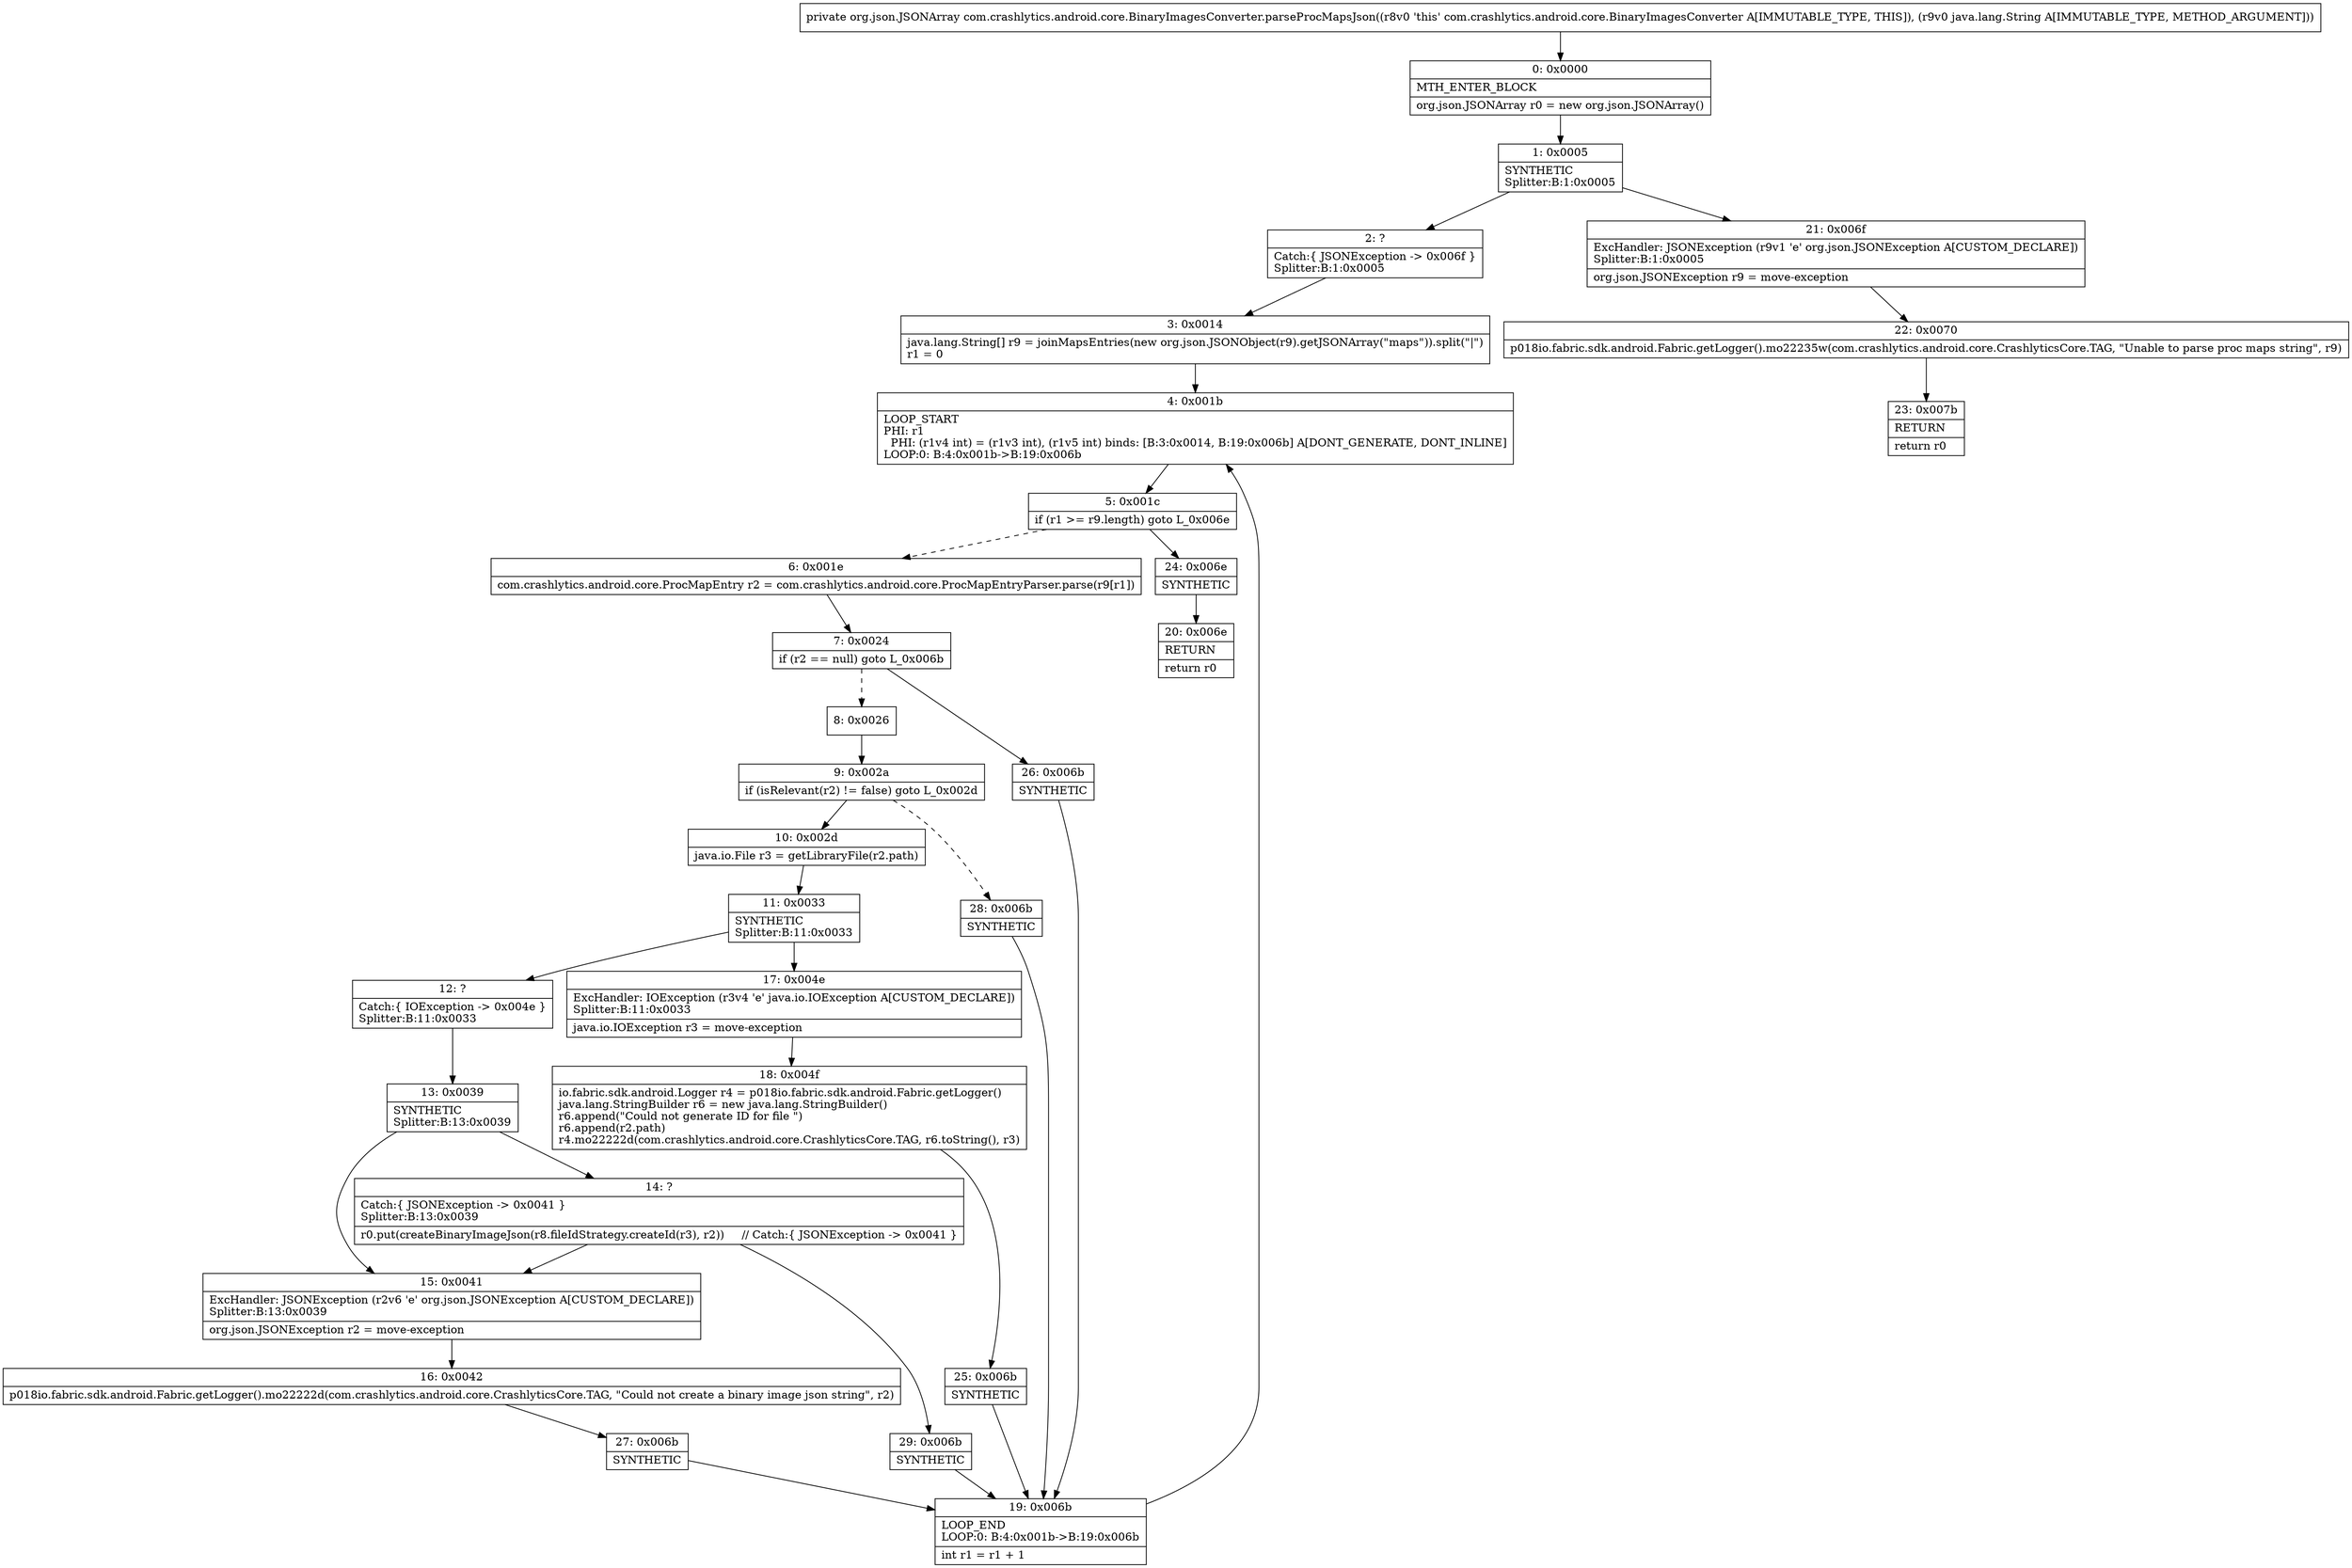 digraph "CFG forcom.crashlytics.android.core.BinaryImagesConverter.parseProcMapsJson(Ljava\/lang\/String;)Lorg\/json\/JSONArray;" {
Node_0 [shape=record,label="{0\:\ 0x0000|MTH_ENTER_BLOCK\l|org.json.JSONArray r0 = new org.json.JSONArray()\l}"];
Node_1 [shape=record,label="{1\:\ 0x0005|SYNTHETIC\lSplitter:B:1:0x0005\l}"];
Node_2 [shape=record,label="{2\:\ ?|Catch:\{ JSONException \-\> 0x006f \}\lSplitter:B:1:0x0005\l}"];
Node_3 [shape=record,label="{3\:\ 0x0014|java.lang.String[] r9 = joinMapsEntries(new org.json.JSONObject(r9).getJSONArray(\"maps\")).split(\"\|\")\lr1 = 0\l}"];
Node_4 [shape=record,label="{4\:\ 0x001b|LOOP_START\lPHI: r1 \l  PHI: (r1v4 int) = (r1v3 int), (r1v5 int) binds: [B:3:0x0014, B:19:0x006b] A[DONT_GENERATE, DONT_INLINE]\lLOOP:0: B:4:0x001b\-\>B:19:0x006b\l}"];
Node_5 [shape=record,label="{5\:\ 0x001c|if (r1 \>= r9.length) goto L_0x006e\l}"];
Node_6 [shape=record,label="{6\:\ 0x001e|com.crashlytics.android.core.ProcMapEntry r2 = com.crashlytics.android.core.ProcMapEntryParser.parse(r9[r1])\l}"];
Node_7 [shape=record,label="{7\:\ 0x0024|if (r2 == null) goto L_0x006b\l}"];
Node_8 [shape=record,label="{8\:\ 0x0026}"];
Node_9 [shape=record,label="{9\:\ 0x002a|if (isRelevant(r2) != false) goto L_0x002d\l}"];
Node_10 [shape=record,label="{10\:\ 0x002d|java.io.File r3 = getLibraryFile(r2.path)\l}"];
Node_11 [shape=record,label="{11\:\ 0x0033|SYNTHETIC\lSplitter:B:11:0x0033\l}"];
Node_12 [shape=record,label="{12\:\ ?|Catch:\{ IOException \-\> 0x004e \}\lSplitter:B:11:0x0033\l}"];
Node_13 [shape=record,label="{13\:\ 0x0039|SYNTHETIC\lSplitter:B:13:0x0039\l}"];
Node_14 [shape=record,label="{14\:\ ?|Catch:\{ JSONException \-\> 0x0041 \}\lSplitter:B:13:0x0039\l|r0.put(createBinaryImageJson(r8.fileIdStrategy.createId(r3), r2))     \/\/ Catch:\{ JSONException \-\> 0x0041 \}\l}"];
Node_15 [shape=record,label="{15\:\ 0x0041|ExcHandler: JSONException (r2v6 'e' org.json.JSONException A[CUSTOM_DECLARE])\lSplitter:B:13:0x0039\l|org.json.JSONException r2 = move\-exception\l}"];
Node_16 [shape=record,label="{16\:\ 0x0042|p018io.fabric.sdk.android.Fabric.getLogger().mo22222d(com.crashlytics.android.core.CrashlyticsCore.TAG, \"Could not create a binary image json string\", r2)\l}"];
Node_17 [shape=record,label="{17\:\ 0x004e|ExcHandler: IOException (r3v4 'e' java.io.IOException A[CUSTOM_DECLARE])\lSplitter:B:11:0x0033\l|java.io.IOException r3 = move\-exception\l}"];
Node_18 [shape=record,label="{18\:\ 0x004f|io.fabric.sdk.android.Logger r4 = p018io.fabric.sdk.android.Fabric.getLogger()\ljava.lang.StringBuilder r6 = new java.lang.StringBuilder()\lr6.append(\"Could not generate ID for file \")\lr6.append(r2.path)\lr4.mo22222d(com.crashlytics.android.core.CrashlyticsCore.TAG, r6.toString(), r3)\l}"];
Node_19 [shape=record,label="{19\:\ 0x006b|LOOP_END\lLOOP:0: B:4:0x001b\-\>B:19:0x006b\l|int r1 = r1 + 1\l}"];
Node_20 [shape=record,label="{20\:\ 0x006e|RETURN\l|return r0\l}"];
Node_21 [shape=record,label="{21\:\ 0x006f|ExcHandler: JSONException (r9v1 'e' org.json.JSONException A[CUSTOM_DECLARE])\lSplitter:B:1:0x0005\l|org.json.JSONException r9 = move\-exception\l}"];
Node_22 [shape=record,label="{22\:\ 0x0070|p018io.fabric.sdk.android.Fabric.getLogger().mo22235w(com.crashlytics.android.core.CrashlyticsCore.TAG, \"Unable to parse proc maps string\", r9)\l}"];
Node_23 [shape=record,label="{23\:\ 0x007b|RETURN\l|return r0\l}"];
Node_24 [shape=record,label="{24\:\ 0x006e|SYNTHETIC\l}"];
Node_25 [shape=record,label="{25\:\ 0x006b|SYNTHETIC\l}"];
Node_26 [shape=record,label="{26\:\ 0x006b|SYNTHETIC\l}"];
Node_27 [shape=record,label="{27\:\ 0x006b|SYNTHETIC\l}"];
Node_28 [shape=record,label="{28\:\ 0x006b|SYNTHETIC\l}"];
Node_29 [shape=record,label="{29\:\ 0x006b|SYNTHETIC\l}"];
MethodNode[shape=record,label="{private org.json.JSONArray com.crashlytics.android.core.BinaryImagesConverter.parseProcMapsJson((r8v0 'this' com.crashlytics.android.core.BinaryImagesConverter A[IMMUTABLE_TYPE, THIS]), (r9v0 java.lang.String A[IMMUTABLE_TYPE, METHOD_ARGUMENT])) }"];
MethodNode -> Node_0;
Node_0 -> Node_1;
Node_1 -> Node_2;
Node_1 -> Node_21;
Node_2 -> Node_3;
Node_3 -> Node_4;
Node_4 -> Node_5;
Node_5 -> Node_6[style=dashed];
Node_5 -> Node_24;
Node_6 -> Node_7;
Node_7 -> Node_8[style=dashed];
Node_7 -> Node_26;
Node_8 -> Node_9;
Node_9 -> Node_10;
Node_9 -> Node_28[style=dashed];
Node_10 -> Node_11;
Node_11 -> Node_12;
Node_11 -> Node_17;
Node_12 -> Node_13;
Node_13 -> Node_14;
Node_13 -> Node_15;
Node_14 -> Node_15;
Node_14 -> Node_29;
Node_15 -> Node_16;
Node_16 -> Node_27;
Node_17 -> Node_18;
Node_18 -> Node_25;
Node_19 -> Node_4;
Node_21 -> Node_22;
Node_22 -> Node_23;
Node_24 -> Node_20;
Node_25 -> Node_19;
Node_26 -> Node_19;
Node_27 -> Node_19;
Node_28 -> Node_19;
Node_29 -> Node_19;
}

